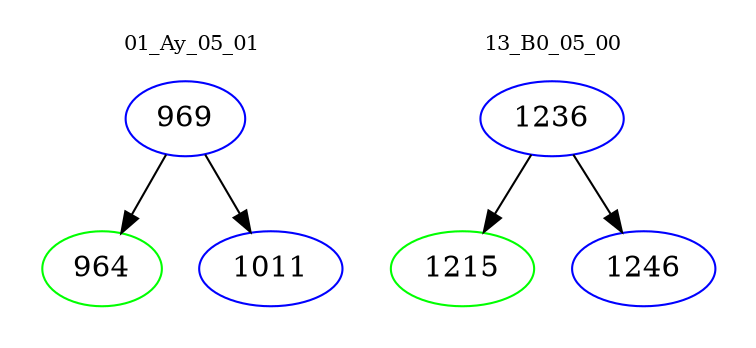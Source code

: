 digraph{
subgraph cluster_0 {
color = white
label = "01_Ay_05_01";
fontsize=10;
T0_969 [label="969", color="blue"]
T0_969 -> T0_964 [color="black"]
T0_964 [label="964", color="green"]
T0_969 -> T0_1011 [color="black"]
T0_1011 [label="1011", color="blue"]
}
subgraph cluster_1 {
color = white
label = "13_B0_05_00";
fontsize=10;
T1_1236 [label="1236", color="blue"]
T1_1236 -> T1_1215 [color="black"]
T1_1215 [label="1215", color="green"]
T1_1236 -> T1_1246 [color="black"]
T1_1246 [label="1246", color="blue"]
}
}
